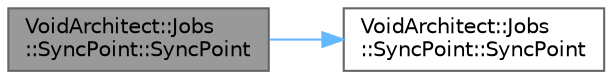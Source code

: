 digraph "VoidArchitect::Jobs::SyncPoint::SyncPoint"
{
 // LATEX_PDF_SIZE
  bgcolor="transparent";
  edge [fontname=Helvetica,fontsize=10,labelfontname=Helvetica,labelfontsize=10];
  node [fontname=Helvetica,fontsize=10,shape=box,height=0.2,width=0.4];
  rankdir="LR";
  Node1 [id="Node000001",label="VoidArchitect::Jobs\l::SyncPoint::SyncPoint",height=0.2,width=0.4,color="gray40", fillcolor="grey60", style="filled", fontcolor="black",tooltip=" "];
  Node1 -> Node2 [id="edge1_Node000001_Node000002",color="steelblue1",style="solid",tooltip=" "];
  Node2 [id="Node000002",label="VoidArchitect::Jobs\l::SyncPoint::SyncPoint",height=0.2,width=0.4,color="grey40", fillcolor="white", style="filled",URL="$struct_void_architect_1_1_jobs_1_1_sync_point.html#a7ec5d8f6ffed09e8688b96fb2d8f4a5a",tooltip="Default constructor creates invalid sync point."];
}
